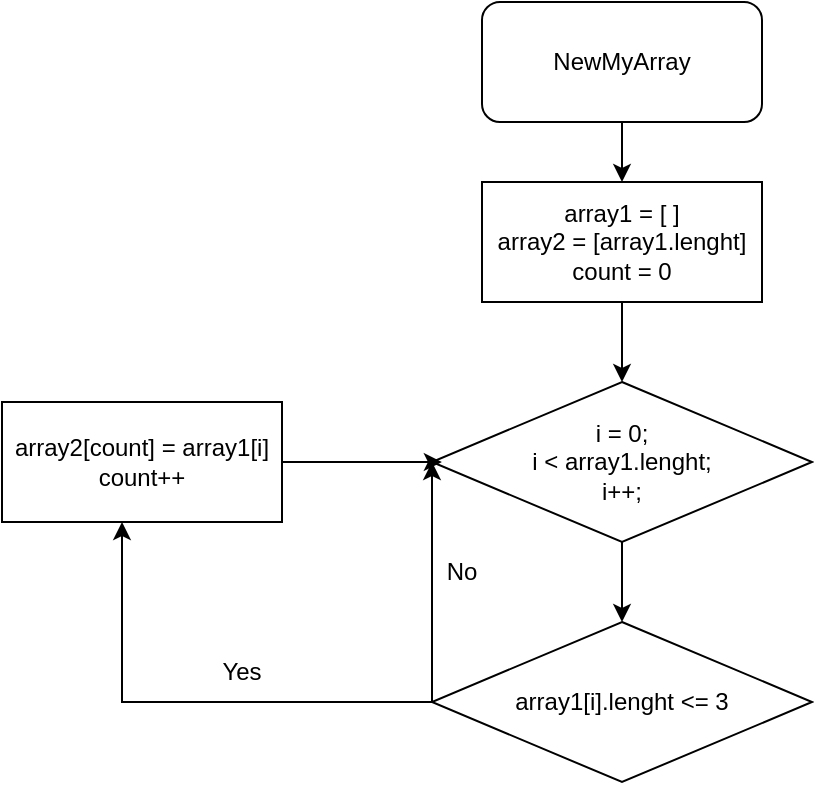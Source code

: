<mxfile version="21.0.2" type="device"><diagram name="Страница 1" id="2et6nWlgWSsK5QhkPVC9"><mxGraphModel dx="1387" dy="788" grid="1" gridSize="10" guides="1" tooltips="1" connect="1" arrows="1" fold="1" page="1" pageScale="1" pageWidth="827" pageHeight="1169" math="0" shadow="0"><root><mxCell id="0"/><mxCell id="1" parent="0"/><mxCell id="yJ66Jydp64K6AKNt9nAp-16" value="" style="edgeStyle=orthogonalEdgeStyle;rounded=0;orthogonalLoop=1;jettySize=auto;html=1;" edge="1" parent="1" source="yJ66Jydp64K6AKNt9nAp-1" target="yJ66Jydp64K6AKNt9nAp-6"><mxGeometry relative="1" as="geometry"/></mxCell><mxCell id="yJ66Jydp64K6AKNt9nAp-1" value="NewMyArray" style="rounded=1;whiteSpace=wrap;html=1;" vertex="1" parent="1"><mxGeometry x="320" y="40" width="140" height="60" as="geometry"/></mxCell><mxCell id="yJ66Jydp64K6AKNt9nAp-18" value="" style="edgeStyle=orthogonalEdgeStyle;rounded=0;orthogonalLoop=1;jettySize=auto;html=1;" edge="1" parent="1" source="yJ66Jydp64K6AKNt9nAp-4" target="yJ66Jydp64K6AKNt9nAp-7"><mxGeometry relative="1" as="geometry"/></mxCell><mxCell id="yJ66Jydp64K6AKNt9nAp-4" value="i = 0;&lt;br&gt;i &amp;lt; array1.lenght;&lt;br&gt;i++;" style="rhombus;whiteSpace=wrap;html=1;" vertex="1" parent="1"><mxGeometry x="295" y="230" width="190" height="80" as="geometry"/></mxCell><mxCell id="yJ66Jydp64K6AKNt9nAp-17" value="" style="edgeStyle=orthogonalEdgeStyle;rounded=0;orthogonalLoop=1;jettySize=auto;html=1;" edge="1" parent="1" source="yJ66Jydp64K6AKNt9nAp-6" target="yJ66Jydp64K6AKNt9nAp-4"><mxGeometry relative="1" as="geometry"/></mxCell><mxCell id="yJ66Jydp64K6AKNt9nAp-6" value="array1 = [ ]&lt;br&gt;array2 = [array1.lenght]&lt;br&gt;count = 0" style="rounded=0;whiteSpace=wrap;html=1;" vertex="1" parent="1"><mxGeometry x="320" y="130" width="140" height="60" as="geometry"/></mxCell><mxCell id="yJ66Jydp64K6AKNt9nAp-7" value="array1[i].lenght &amp;lt;= 3" style="rhombus;whiteSpace=wrap;html=1;" vertex="1" parent="1"><mxGeometry x="295" y="350" width="190" height="80" as="geometry"/></mxCell><mxCell id="yJ66Jydp64K6AKNt9nAp-8" value="array2[count] = array1[i]&lt;br&gt;count++" style="rounded=0;whiteSpace=wrap;html=1;" vertex="1" parent="1"><mxGeometry x="80" y="240" width="140" height="60" as="geometry"/></mxCell><mxCell id="yJ66Jydp64K6AKNt9nAp-9" value="" style="endArrow=classic;html=1;rounded=0;edgeStyle=elbowEdgeStyle;entryX=0.429;entryY=1;entryDx=0;entryDy=0;entryPerimeter=0;exitX=0;exitY=0.5;exitDx=0;exitDy=0;" edge="1" parent="1" source="yJ66Jydp64K6AKNt9nAp-7" target="yJ66Jydp64K6AKNt9nAp-8"><mxGeometry width="50" height="50" relative="1" as="geometry"><mxPoint x="290" y="390" as="sourcePoint"/><mxPoint x="210" y="380" as="targetPoint"/><Array as="points"><mxPoint x="140" y="400"/></Array></mxGeometry></mxCell><mxCell id="yJ66Jydp64K6AKNt9nAp-10" value="" style="endArrow=classic;html=1;rounded=0;exitX=1;exitY=0.5;exitDx=0;exitDy=0;entryX=0.026;entryY=0.5;entryDx=0;entryDy=0;entryPerimeter=0;" edge="1" parent="1" source="yJ66Jydp64K6AKNt9nAp-8" target="yJ66Jydp64K6AKNt9nAp-4"><mxGeometry width="50" height="50" relative="1" as="geometry"><mxPoint x="230" y="295" as="sourcePoint"/><mxPoint x="290" y="270" as="targetPoint"/></mxGeometry></mxCell><mxCell id="yJ66Jydp64K6AKNt9nAp-11" value="" style="endArrow=classic;html=1;rounded=0;exitX=0;exitY=0.5;exitDx=0;exitDy=0;entryX=0;entryY=0.5;entryDx=0;entryDy=0;" edge="1" parent="1" source="yJ66Jydp64K6AKNt9nAp-7" target="yJ66Jydp64K6AKNt9nAp-4"><mxGeometry width="50" height="50" relative="1" as="geometry"><mxPoint x="260" y="350" as="sourcePoint"/><mxPoint x="310" y="300" as="targetPoint"/></mxGeometry></mxCell><mxCell id="yJ66Jydp64K6AKNt9nAp-12" value="No" style="text;html=1;strokeColor=none;fillColor=none;align=center;verticalAlign=middle;whiteSpace=wrap;rounded=0;" vertex="1" parent="1"><mxGeometry x="280" y="310" width="60" height="30" as="geometry"/></mxCell><mxCell id="yJ66Jydp64K6AKNt9nAp-14" value="Yes" style="text;html=1;strokeColor=none;fillColor=none;align=center;verticalAlign=middle;whiteSpace=wrap;rounded=0;" vertex="1" parent="1"><mxGeometry x="170" y="360" width="60" height="30" as="geometry"/></mxCell></root></mxGraphModel></diagram></mxfile>